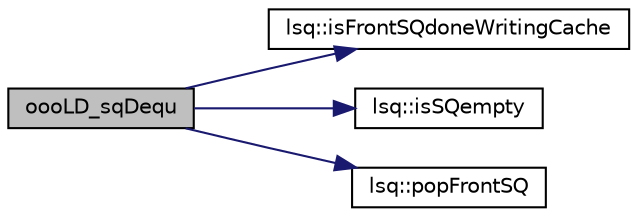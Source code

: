 digraph G
{
  edge [fontname="Helvetica",fontsize="10",labelfontname="Helvetica",labelfontsize="10"];
  node [fontname="Helvetica",fontsize="10",shape=record];
  rankdir=LR;
  Node1 [label="oooLD_sqDequ",height=0.2,width=0.4,color="black", fillcolor="grey75", style="filled" fontcolor="black"];
  Node1 -> Node2 [color="midnightblue",fontsize="10",style="solid",fontname="Helvetica"];
  Node2 [label="lsq::isFrontSQdoneWritingCache",height=0.2,width=0.4,color="black", fillcolor="white", style="filled",URL="$classlsq.html#a4eddb5e00ca783798e83971c467e6017"];
  Node1 -> Node3 [color="midnightblue",fontsize="10",style="solid",fontname="Helvetica"];
  Node3 [label="lsq::isSQempty",height=0.2,width=0.4,color="black", fillcolor="white", style="filled",URL="$classlsq.html#a9f240390c165b00ead843f037ab28262"];
  Node1 -> Node4 [color="midnightblue",fontsize="10",style="solid",fontname="Helvetica"];
  Node4 [label="lsq::popFrontSQ",height=0.2,width=0.4,color="black", fillcolor="white", style="filled",URL="$classlsq.html#aca2f5a9e6e6c483b11eec879cda2100e"];
}
